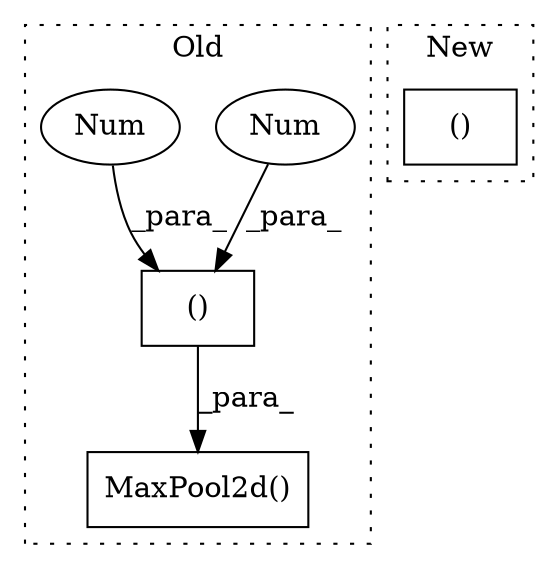 digraph G {
subgraph cluster0 {
1 [label="MaxPool2d()" a="75" s="279,304" l="19,16" shape="box"];
3 [label="()" a="54" s="300" l="3" shape="box"];
4 [label="Num" a="76" s="302" l="1" shape="ellipse"];
5 [label="Num" a="76" s="299" l="1" shape="ellipse"];
label = "Old";
style="dotted";
}
subgraph cluster1 {
2 [label="()" a="54" s="888" l="6" shape="box"];
label = "New";
style="dotted";
}
3 -> 1 [label="_para_"];
4 -> 3 [label="_para_"];
5 -> 3 [label="_para_"];
}